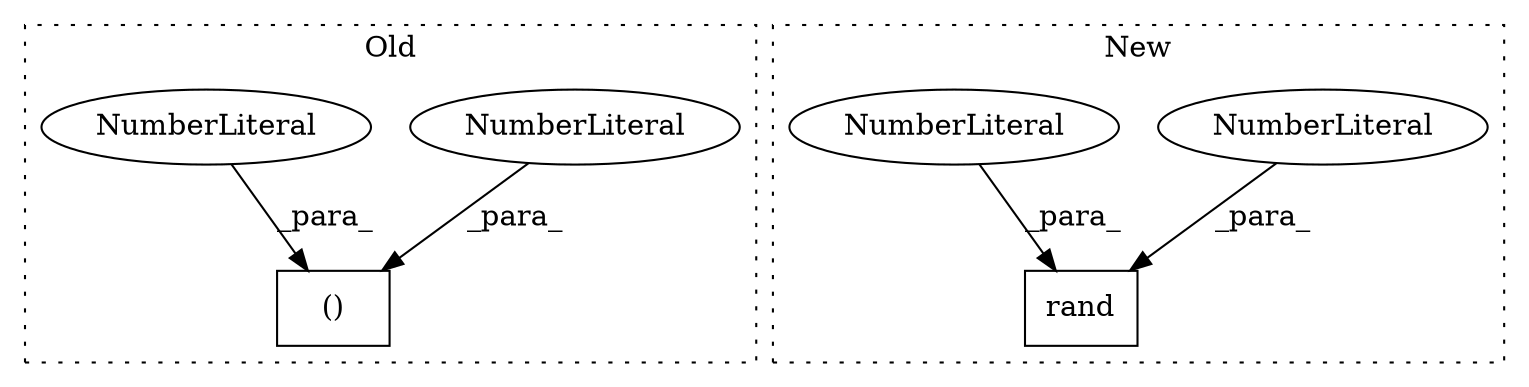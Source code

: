 digraph G {
subgraph cluster0 {
1 [label="()" a="106" s="6046" l="43" shape="box"];
4 [label="NumberLiteral" a="34" s="6046" l="1" shape="ellipse"];
5 [label="NumberLiteral" a="34" s="6088" l="1" shape="ellipse"];
label = "Old";
style="dotted";
}
subgraph cluster1 {
2 [label="rand" a="32" s="6073,6085" l="5,1" shape="box"];
3 [label="NumberLiteral" a="34" s="6082" l="1" shape="ellipse"];
6 [label="NumberLiteral" a="34" s="6080" l="1" shape="ellipse"];
label = "New";
style="dotted";
}
3 -> 2 [label="_para_"];
4 -> 1 [label="_para_"];
5 -> 1 [label="_para_"];
6 -> 2 [label="_para_"];
}